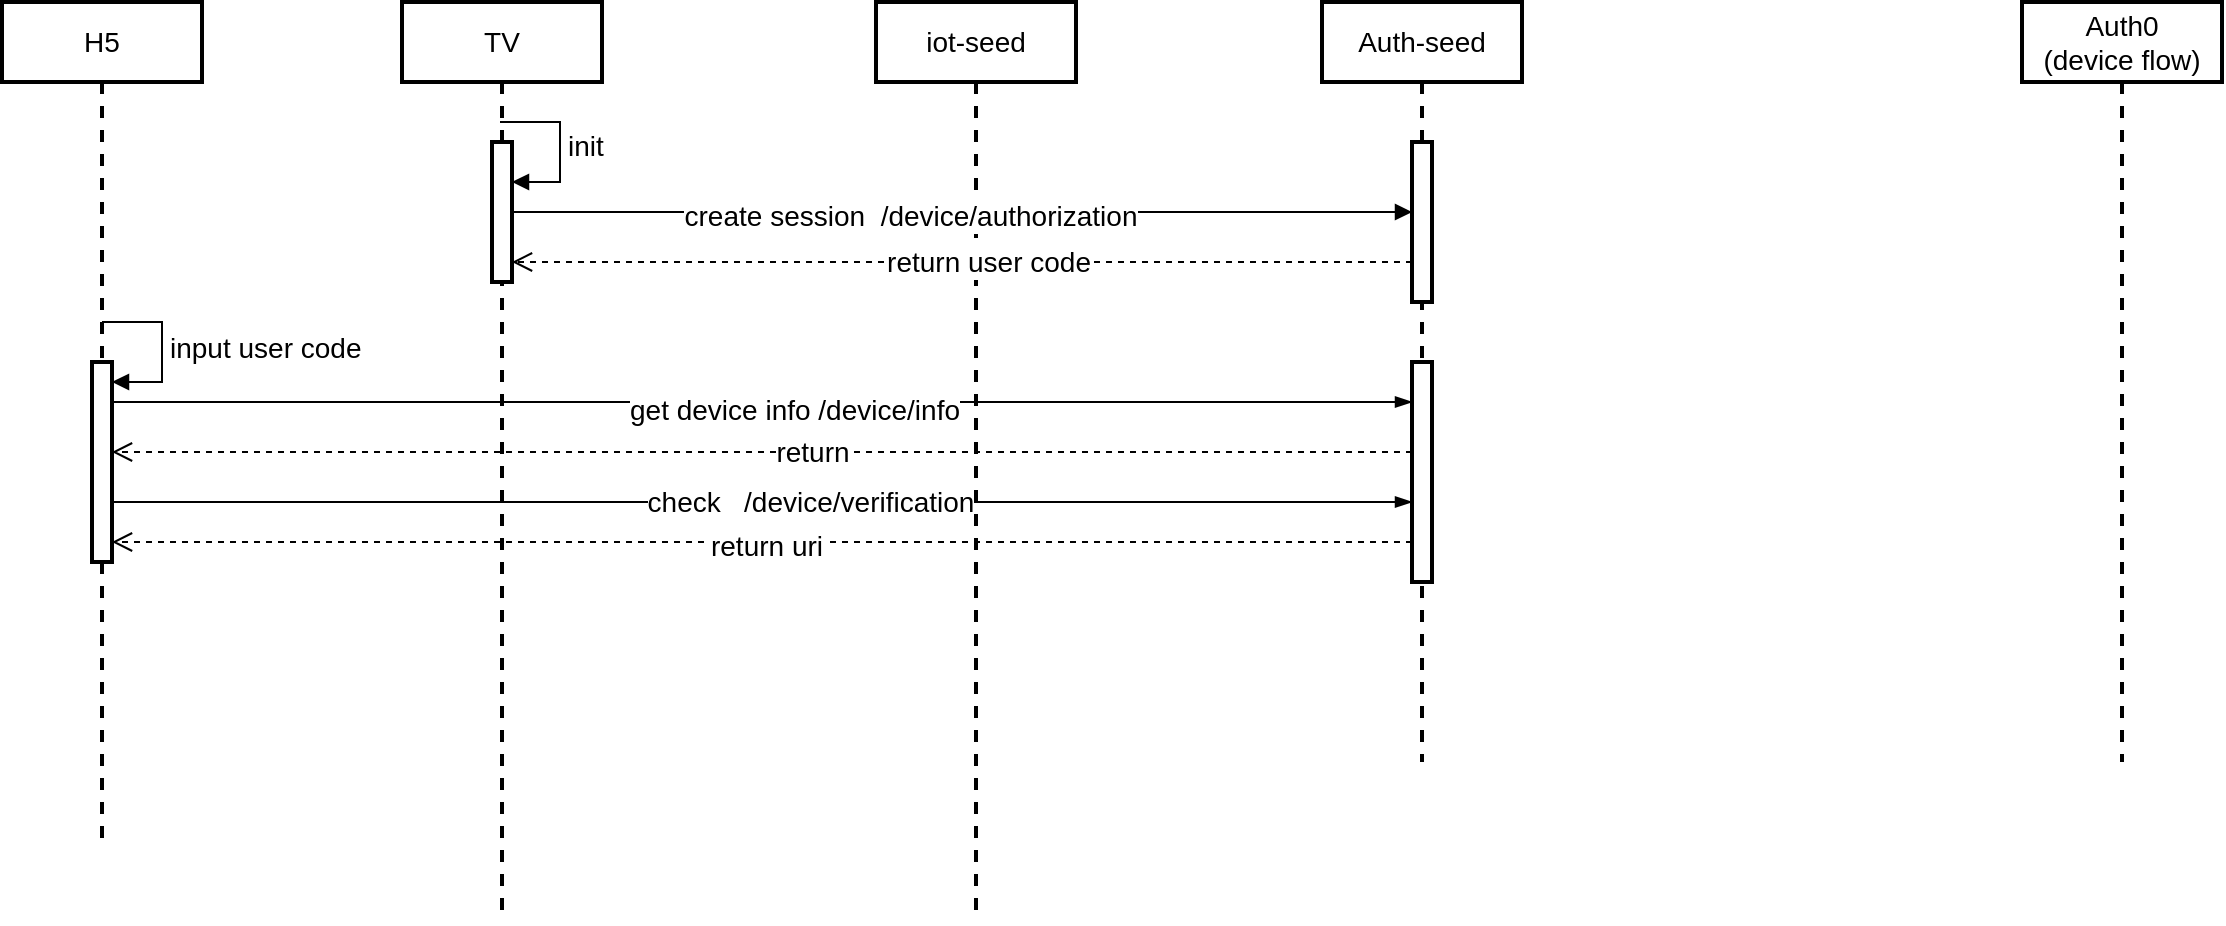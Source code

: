 <mxfile version="17.1.2" type="github">
  <diagram id="LF9A14juebanIztVAwl8" name="Page-1">
    <mxGraphModel dx="2035" dy="588" grid="1" gridSize="10" guides="1" tooltips="1" connect="1" arrows="1" fold="1" page="1" pageScale="1" pageWidth="850" pageHeight="1100" math="0" shadow="0">
      <root>
        <mxCell id="0" />
        <mxCell id="1" parent="0" />
        <mxCell id="XZKyvN7AmMF5eH-SC4PA-3" value="TV" style="shape=umlLifeline;perimeter=lifelinePerimeter;whiteSpace=wrap;html=1;container=1;collapsible=0;recursiveResize=0;outlineConnect=0;strokeWidth=2;fontSize=14;" vertex="1" parent="1">
          <mxGeometry x="90" y="110" width="100" height="460" as="geometry" />
        </mxCell>
        <mxCell id="XZKyvN7AmMF5eH-SC4PA-7" value="" style="html=1;points=[];perimeter=orthogonalPerimeter;strokeWidth=2;fontSize=14;" vertex="1" parent="XZKyvN7AmMF5eH-SC4PA-3">
          <mxGeometry x="45" y="70" width="10" height="70" as="geometry" />
        </mxCell>
        <mxCell id="XZKyvN7AmMF5eH-SC4PA-24" value="init" style="edgeStyle=orthogonalEdgeStyle;html=1;align=left;spacingLeft=2;endArrow=block;rounded=0;fontSize=14;" edge="1" target="XZKyvN7AmMF5eH-SC4PA-7" parent="XZKyvN7AmMF5eH-SC4PA-3">
          <mxGeometry relative="1" as="geometry">
            <mxPoint x="49" y="60" as="sourcePoint" />
            <Array as="points">
              <mxPoint x="79" y="60" />
              <mxPoint x="79" y="90" />
            </Array>
            <mxPoint x="54" y="80" as="targetPoint" />
          </mxGeometry>
        </mxCell>
        <mxCell id="XZKyvN7AmMF5eH-SC4PA-4" value="Auth-seed" style="shape=umlLifeline;perimeter=lifelinePerimeter;whiteSpace=wrap;html=1;container=1;collapsible=0;recursiveResize=0;outlineConnect=0;strokeWidth=2;fontSize=14;" vertex="1" parent="1">
          <mxGeometry x="550" y="110" width="100" height="380" as="geometry" />
        </mxCell>
        <mxCell id="XZKyvN7AmMF5eH-SC4PA-10" value="" style="html=1;points=[];perimeter=orthogonalPerimeter;strokeWidth=2;fontSize=14;" vertex="1" parent="XZKyvN7AmMF5eH-SC4PA-4">
          <mxGeometry x="45" y="70" width="10" height="80" as="geometry" />
        </mxCell>
        <mxCell id="XZKyvN7AmMF5eH-SC4PA-29" value="" style="html=1;points=[];perimeter=orthogonalPerimeter;strokeWidth=2;fontSize=14;" vertex="1" parent="XZKyvN7AmMF5eH-SC4PA-4">
          <mxGeometry x="45" y="180" width="10" height="110" as="geometry" />
        </mxCell>
        <mxCell id="XZKyvN7AmMF5eH-SC4PA-5" value="iot-seed" style="shape=umlLifeline;perimeter=lifelinePerimeter;whiteSpace=wrap;html=1;container=1;collapsible=0;recursiveResize=0;outlineConnect=0;strokeWidth=2;fontSize=14;" vertex="1" parent="1">
          <mxGeometry x="327" y="110" width="100" height="460" as="geometry" />
        </mxCell>
        <mxCell id="XZKyvN7AmMF5eH-SC4PA-6" value="Auth0&lt;br style=&quot;font-size: 14px;&quot;&gt;(device flow)" style="shape=umlLifeline;perimeter=lifelinePerimeter;whiteSpace=wrap;html=1;container=1;collapsible=0;recursiveResize=0;outlineConnect=0;strokeWidth=2;fontSize=14;" vertex="1" parent="1">
          <mxGeometry x="900" y="110" width="100" height="380" as="geometry" />
        </mxCell>
        <mxCell id="XZKyvN7AmMF5eH-SC4PA-9" value="" style="html=1;verticalAlign=bottom;endArrow=block;rounded=0;fontSize=14;" edge="1" parent="1" source="XZKyvN7AmMF5eH-SC4PA-7" target="XZKyvN7AmMF5eH-SC4PA-10">
          <mxGeometry x="-0.13" width="80" relative="1" as="geometry">
            <mxPoint x="120" y="210" as="sourcePoint" />
            <mxPoint x="372" y="190" as="targetPoint" />
            <Array as="points" />
            <mxPoint as="offset" />
          </mxGeometry>
        </mxCell>
        <mxCell id="XZKyvN7AmMF5eH-SC4PA-33" value="create session&amp;nbsp; /device/authorization" style="edgeLabel;html=1;align=center;verticalAlign=middle;resizable=0;points=[];fontSize=14;" vertex="1" connectable="0" parent="XZKyvN7AmMF5eH-SC4PA-9">
          <mxGeometry x="-0.118" y="-2" relative="1" as="geometry">
            <mxPoint as="offset" />
          </mxGeometry>
        </mxCell>
        <mxCell id="XZKyvN7AmMF5eH-SC4PA-11" value="" style="html=1;verticalAlign=bottom;endArrow=open;dashed=1;endSize=8;rounded=0;fontSize=14;" edge="1" parent="1" source="XZKyvN7AmMF5eH-SC4PA-10" target="XZKyvN7AmMF5eH-SC4PA-7">
          <mxGeometry x="0.023" relative="1" as="geometry">
            <mxPoint x="330" y="210" as="sourcePoint" />
            <mxPoint x="250" y="210" as="targetPoint" />
            <Array as="points">
              <mxPoint x="380" y="240" />
            </Array>
            <mxPoint as="offset" />
          </mxGeometry>
        </mxCell>
        <mxCell id="XZKyvN7AmMF5eH-SC4PA-34" value="return user code" style="edgeLabel;html=1;align=center;verticalAlign=middle;resizable=0;points=[];fontSize=14;" vertex="1" connectable="0" parent="XZKyvN7AmMF5eH-SC4PA-11">
          <mxGeometry x="-0.057" relative="1" as="geometry">
            <mxPoint as="offset" />
          </mxGeometry>
        </mxCell>
        <mxCell id="XZKyvN7AmMF5eH-SC4PA-25" value="H5" style="shape=umlLifeline;perimeter=lifelinePerimeter;whiteSpace=wrap;html=1;container=1;collapsible=0;recursiveResize=0;outlineConnect=0;strokeWidth=2;fontSize=14;" vertex="1" parent="1">
          <mxGeometry x="-110" y="110" width="100" height="420" as="geometry" />
        </mxCell>
        <mxCell id="XZKyvN7AmMF5eH-SC4PA-27" value="" style="html=1;points=[];perimeter=orthogonalPerimeter;strokeWidth=2;fontSize=14;" vertex="1" parent="XZKyvN7AmMF5eH-SC4PA-25">
          <mxGeometry x="45" y="180" width="10" height="100" as="geometry" />
        </mxCell>
        <mxCell id="XZKyvN7AmMF5eH-SC4PA-28" value="input user code" style="edgeStyle=orthogonalEdgeStyle;html=1;align=left;spacingLeft=2;endArrow=block;rounded=0;fontSize=14;" edge="1" parent="XZKyvN7AmMF5eH-SC4PA-25" target="XZKyvN7AmMF5eH-SC4PA-27">
          <mxGeometry relative="1" as="geometry">
            <mxPoint x="50" y="160" as="sourcePoint" />
            <Array as="points">
              <mxPoint x="80" y="160" />
              <mxPoint x="80" y="190" />
            </Array>
            <mxPoint x="56" y="190" as="targetPoint" />
          </mxGeometry>
        </mxCell>
        <mxCell id="XZKyvN7AmMF5eH-SC4PA-31" value="" style="edgeStyle=elbowEdgeStyle;fontSize=14;html=1;endArrow=blockThin;endFill=1;rounded=0;" edge="1" parent="1" source="XZKyvN7AmMF5eH-SC4PA-27" target="XZKyvN7AmMF5eH-SC4PA-29">
          <mxGeometry width="160" relative="1" as="geometry">
            <mxPoint x="-110" y="320" as="sourcePoint" />
            <mxPoint x="50" y="320" as="targetPoint" />
            <Array as="points">
              <mxPoint x="390" y="360" />
              <mxPoint x="300" y="320" />
            </Array>
          </mxGeometry>
        </mxCell>
        <mxCell id="XZKyvN7AmMF5eH-SC4PA-32" value="check&amp;nbsp; &amp;nbsp;/device/verification" style="edgeLabel;html=1;align=center;verticalAlign=middle;resizable=0;points=[];fontSize=14;" vertex="1" connectable="0" parent="XZKyvN7AmMF5eH-SC4PA-31">
          <mxGeometry x="0.074" relative="1" as="geometry">
            <mxPoint as="offset" />
          </mxGeometry>
        </mxCell>
        <mxCell id="XZKyvN7AmMF5eH-SC4PA-35" value="" style="html=1;verticalAlign=bottom;endArrow=open;dashed=1;endSize=8;rounded=0;fontSize=14;" edge="1" parent="1" source="XZKyvN7AmMF5eH-SC4PA-29" target="XZKyvN7AmMF5eH-SC4PA-27">
          <mxGeometry relative="1" as="geometry">
            <mxPoint x="250" y="360" as="sourcePoint" />
            <mxPoint x="170" y="360" as="targetPoint" />
            <Array as="points">
              <mxPoint x="210" y="380" />
            </Array>
          </mxGeometry>
        </mxCell>
        <mxCell id="XZKyvN7AmMF5eH-SC4PA-36" value="return uri" style="edgeLabel;html=1;align=center;verticalAlign=middle;resizable=0;points=[];fontSize=14;" vertex="1" connectable="0" parent="XZKyvN7AmMF5eH-SC4PA-35">
          <mxGeometry x="-0.004" y="2" relative="1" as="geometry">
            <mxPoint as="offset" />
          </mxGeometry>
        </mxCell>
        <mxCell id="XZKyvN7AmMF5eH-SC4PA-37" value="" style="edgeStyle=elbowEdgeStyle;fontSize=12;html=1;endArrow=blockThin;endFill=1;rounded=0;" edge="1" parent="1" source="XZKyvN7AmMF5eH-SC4PA-27" target="XZKyvN7AmMF5eH-SC4PA-29">
          <mxGeometry width="160" relative="1" as="geometry">
            <mxPoint x="-100" y="320" as="sourcePoint" />
            <mxPoint x="60" y="320" as="targetPoint" />
            <Array as="points">
              <mxPoint x="290" y="310" />
            </Array>
          </mxGeometry>
        </mxCell>
        <mxCell id="XZKyvN7AmMF5eH-SC4PA-38" value="get device info&amp;nbsp;/device/info" style="edgeLabel;html=1;align=center;verticalAlign=middle;resizable=0;points=[];fontSize=14;" vertex="1" connectable="0" parent="XZKyvN7AmMF5eH-SC4PA-37">
          <mxGeometry x="0.049" y="-4" relative="1" as="geometry">
            <mxPoint as="offset" />
          </mxGeometry>
        </mxCell>
        <mxCell id="XZKyvN7AmMF5eH-SC4PA-39" value="" style="html=1;verticalAlign=bottom;endArrow=open;dashed=1;endSize=8;rounded=0;fontSize=14;" edge="1" parent="1">
          <mxGeometry relative="1" as="geometry">
            <mxPoint x="595" y="335" as="sourcePoint" />
            <mxPoint x="-55" y="335" as="targetPoint" />
            <Array as="points">
              <mxPoint x="220" y="335" />
            </Array>
          </mxGeometry>
        </mxCell>
        <mxCell id="XZKyvN7AmMF5eH-SC4PA-40" value="return" style="edgeLabel;html=1;align=center;verticalAlign=middle;resizable=0;points=[];fontSize=14;" vertex="1" connectable="0" parent="XZKyvN7AmMF5eH-SC4PA-39">
          <mxGeometry x="-0.077" relative="1" as="geometry">
            <mxPoint as="offset" />
          </mxGeometry>
        </mxCell>
      </root>
    </mxGraphModel>
  </diagram>
</mxfile>
